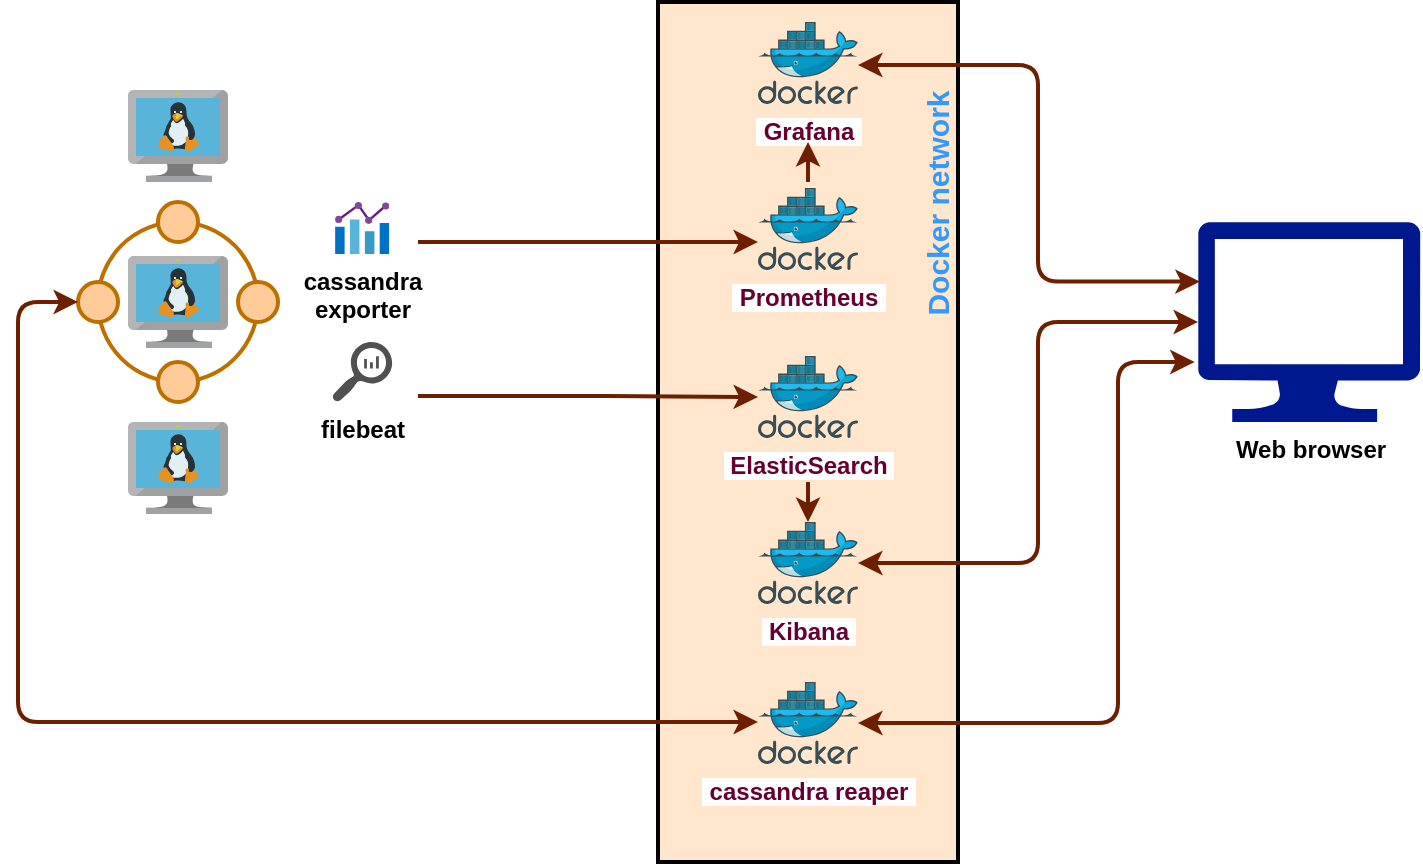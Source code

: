 <mxfile version="12.9.3" type="device"><diagram id="OEUjCkXX-COW5VsAxEZr" name="Page-1"><mxGraphModel dx="1185" dy="671" grid="1" gridSize="10" guides="1" tooltips="1" connect="1" arrows="1" fold="1" page="1" pageScale="1" pageWidth="850" pageHeight="1100" math="0" shadow="0"><root><mxCell id="0"/><mxCell id="1" parent="0"/><mxCell id="h6tvRjgN-2Ty6l1HVV3U-6" value="" style="ellipse;whiteSpace=wrap;html=1;aspect=fixed;fillColor=none;strokeColor=#BD7000;fontColor=#ffffff;strokeWidth=2;" vertex="1" parent="1"><mxGeometry x="50" y="120" width="80" height="80" as="geometry"/></mxCell><mxCell id="h6tvRjgN-2Ty6l1HVV3U-19" value="" style="rounded=0;whiteSpace=wrap;html=1;strokeWidth=2;fillColor=#FFE6CC;fontColor=#6600CC;glass=0;" vertex="1" parent="1"><mxGeometry x="330" y="10" width="150" height="430" as="geometry"/></mxCell><mxCell id="h6tvRjgN-2Ty6l1HVV3U-1" value="&lt;font color=&quot;#660033&quot;&gt;&amp;nbsp;ElasticSearch&amp;nbsp;&lt;/font&gt;" style="aspect=fixed;html=1;points=[];align=center;image;fontSize=12;image=img/lib/mscae/Docker.svg;fontStyle=1;fontColor=#6600CC;flipV=0;flipH=0;" vertex="1" parent="1"><mxGeometry x="380" y="187" width="50" height="41" as="geometry"/></mxCell><mxCell id="h6tvRjgN-2Ty6l1HVV3U-3" value="" style="aspect=fixed;html=1;points=[];align=center;image;fontSize=12;image=img/lib/mscae/VM_Linux.svg;" vertex="1" parent="1"><mxGeometry x="65" y="137" width="50" height="46" as="geometry"/></mxCell><mxCell id="h6tvRjgN-2Ty6l1HVV3U-4" value="" style="aspect=fixed;html=1;points=[];align=center;image;fontSize=12;image=img/lib/mscae/VM_Linux.svg;" vertex="1" parent="1"><mxGeometry x="65" y="54" width="50" height="46" as="geometry"/></mxCell><mxCell id="h6tvRjgN-2Ty6l1HVV3U-5" value="" style="aspect=fixed;html=1;points=[];align=center;image;fontSize=12;image=img/lib/mscae/VM_Linux.svg;" vertex="1" parent="1"><mxGeometry x="65" y="220" width="50" height="46" as="geometry"/></mxCell><mxCell id="h6tvRjgN-2Ty6l1HVV3U-8" value="" style="ellipse;whiteSpace=wrap;html=1;aspect=fixed;fillColor=#FFCC99;strokeColor=#BD7000;fontColor=#ffffff;strokeWidth=2;" vertex="1" parent="1"><mxGeometry x="80" y="190" width="20" height="20" as="geometry"/></mxCell><mxCell id="h6tvRjgN-2Ty6l1HVV3U-9" value="" style="ellipse;whiteSpace=wrap;html=1;aspect=fixed;fillColor=#FFCC99;strokeColor=#BD7000;fontColor=#ffffff;strokeWidth=2;" vertex="1" parent="1"><mxGeometry x="120" y="150" width="20" height="20" as="geometry"/></mxCell><mxCell id="h6tvRjgN-2Ty6l1HVV3U-10" value="" style="ellipse;whiteSpace=wrap;html=1;aspect=fixed;fillColor=#FFCC99;strokeColor=#BD7000;fontColor=#ffffff;strokeWidth=2;" vertex="1" parent="1"><mxGeometry x="40" y="150" width="20" height="20" as="geometry"/></mxCell><mxCell id="h6tvRjgN-2Ty6l1HVV3U-7" value="" style="ellipse;whiteSpace=wrap;html=1;aspect=fixed;fillColor=#FFCC99;strokeColor=#BD7000;fontColor=#ffffff;strokeWidth=2;" vertex="1" parent="1"><mxGeometry x="80" y="110" width="20" height="20" as="geometry"/></mxCell><mxCell id="h6tvRjgN-2Ty6l1HVV3U-16" value="&lt;font color=&quot;#660033&quot;&gt;&amp;nbsp;Kibana&amp;nbsp;&lt;/font&gt;" style="aspect=fixed;html=1;points=[];align=center;image;fontSize=12;image=img/lib/mscae/Docker.svg;fontStyle=1;fontColor=#6600CC;flipV=0;flipH=0;" vertex="1" parent="1"><mxGeometry x="380" y="270" width="50" height="41" as="geometry"/></mxCell><mxCell id="h6tvRjgN-2Ty6l1HVV3U-17" value="&lt;font color=&quot;#660033&quot;&gt;&amp;nbsp;Prometheus&amp;nbsp;&lt;/font&gt;" style="aspect=fixed;html=1;points=[];align=center;image;fontSize=12;image=img/lib/mscae/Docker.svg;fontStyle=1;fontColor=#6600CC;flipV=0;flipH=0;" vertex="1" parent="1"><mxGeometry x="380" y="103" width="50" height="41" as="geometry"/></mxCell><mxCell id="h6tvRjgN-2Ty6l1HVV3U-18" value="&lt;font color=&quot;#660033&quot;&gt;&amp;nbsp;Grafana&amp;nbsp;&lt;/font&gt;" style="aspect=fixed;html=1;points=[];align=center;image;fontSize=12;image=img/lib/mscae/Docker.svg;fontStyle=1;fontColor=#6600CC;flipV=0;flipH=0;" vertex="1" parent="1"><mxGeometry x="380" y="20" width="50" height="41" as="geometry"/></mxCell><mxCell id="h6tvRjgN-2Ty6l1HVV3U-26" value="&lt;b&gt;&lt;font color=&quot;#000000&quot;&gt;filebeat&lt;/font&gt;&lt;/b&gt;" style="pointerEvents=1;shadow=0;dashed=0;html=1;strokeColor=none;labelPosition=center;verticalLabelPosition=bottom;verticalAlign=top;align=center;fillColor=#505050;shape=mxgraph.mscae.oms.log_search;glass=0;fontColor=#6600CC;" vertex="1" parent="1"><mxGeometry x="167.08" y="180" width="30" height="30" as="geometry"/></mxCell><mxCell id="h6tvRjgN-2Ty6l1HVV3U-29" value="&lt;b&gt;cassandra&lt;br&gt;exporter&lt;/b&gt;" style="aspect=fixed;html=1;points=[];align=center;image;fontSize=12;image=img/lib/mscae/Chart.svg;glass=0;strokeWidth=2;fillColor=#FFE6CC;" vertex="1" parent="1"><mxGeometry x="168.54" y="110" width="27.08" height="26" as="geometry"/></mxCell><mxCell id="h6tvRjgN-2Ty6l1HVV3U-33" value="" style="edgeStyle=elbowEdgeStyle;elbow=horizontal;endArrow=classic;html=1;strokeWidth=2;fontColor=#6600CC;fillColor=#a0522d;strokeColor=#6D1F00;" edge="1" parent="1" target="h6tvRjgN-2Ty6l1HVV3U-1"><mxGeometry width="50" height="50" relative="1" as="geometry"><mxPoint x="210" y="207" as="sourcePoint"/><mxPoint x="300" y="150" as="targetPoint"/></mxGeometry></mxCell><mxCell id="h6tvRjgN-2Ty6l1HVV3U-34" value="" style="edgeStyle=elbowEdgeStyle;elbow=horizontal;endArrow=classic;html=1;strokeWidth=2;fontColor=#6600CC;fillColor=#a0522d;strokeColor=#6D1F00;" edge="1" parent="1"><mxGeometry width="50" height="50" relative="1" as="geometry"><mxPoint x="210" y="130" as="sourcePoint"/><mxPoint x="380" y="130.0" as="targetPoint"/></mxGeometry></mxCell><mxCell id="h6tvRjgN-2Ty6l1HVV3U-35" value="&lt;b&gt;&lt;font color=&quot;#000000&quot;&gt;Web browser&lt;/font&gt;&lt;/b&gt;" style="aspect=fixed;pointerEvents=1;shadow=0;dashed=0;html=1;strokeColor=none;labelPosition=center;verticalLabelPosition=bottom;verticalAlign=top;align=center;fillColor=#00188D;shape=mxgraph.azure.computer;glass=0;fontColor=#6600CC;" vertex="1" parent="1"><mxGeometry x="600" y="120" width="111.11" height="100" as="geometry"/></mxCell><mxCell id="h6tvRjgN-2Ty6l1HVV3U-37" value="" style="edgeStyle=elbowEdgeStyle;elbow=horizontal;endArrow=classic;html=1;strokeWidth=2;fontColor=#6600CC;fillColor=#a0522d;strokeColor=#6D1F00;exitX=0.008;exitY=0.298;exitDx=0;exitDy=0;exitPerimeter=0;entryX=1;entryY=0.524;entryDx=0;entryDy=0;entryPerimeter=0;startArrow=classic;startFill=1;" edge="1" parent="1" source="h6tvRjgN-2Ty6l1HVV3U-35" target="h6tvRjgN-2Ty6l1HVV3U-18"><mxGeometry width="50" height="50" relative="1" as="geometry"><mxPoint x="249.99" y="217.51" as="sourcePoint"/><mxPoint x="440" y="41" as="targetPoint"/><Array as="points"><mxPoint x="520" y="100"/></Array></mxGeometry></mxCell><mxCell id="h6tvRjgN-2Ty6l1HVV3U-38" value="" style="edgeStyle=elbowEdgeStyle;elbow=horizontal;endArrow=classic;html=1;strokeWidth=2;fontColor=#6600CC;fillColor=#a0522d;strokeColor=#6D1F00;exitX=0;exitY=0.5;exitDx=0;exitDy=0;exitPerimeter=0;startArrow=classic;startFill=1;" edge="1" parent="1" source="h6tvRjgN-2Ty6l1HVV3U-35" target="h6tvRjgN-2Ty6l1HVV3U-16"><mxGeometry width="50" height="50" relative="1" as="geometry"><mxPoint x="610" y="180" as="sourcePoint"/><mxPoint x="450" y="291" as="targetPoint"/><Array as="points"><mxPoint x="520" y="230"/><mxPoint x="560" y="130"/></Array></mxGeometry></mxCell><mxCell id="h6tvRjgN-2Ty6l1HVV3U-40" value="&lt;b style=&quot;font-size: 15px;&quot;&gt;&lt;font style=&quot;font-size: 15px;&quot;&gt;Docker network&lt;/font&gt;&lt;/b&gt;" style="text;html=1;strokeColor=none;fillColor=none;align=center;verticalAlign=middle;whiteSpace=wrap;rounded=0;glass=0;fontColor=#3399FF;horizontal=0;fontSize=15;labelBorderColor=none;" vertex="1" parent="1"><mxGeometry x="455" y="26" width="29" height="170" as="geometry"/></mxCell><mxCell id="h6tvRjgN-2Ty6l1HVV3U-41" value="" style="endArrow=classic;html=1;strokeWidth=2;fontSize=15;fontColor=#6600CC;fillColor=#a0522d;strokeColor=#6D1F00;" edge="1" parent="1"><mxGeometry width="50" height="50" relative="1" as="geometry"><mxPoint x="405" y="100" as="sourcePoint"/><mxPoint x="405" y="80" as="targetPoint"/></mxGeometry></mxCell><mxCell id="h6tvRjgN-2Ty6l1HVV3U-42" value="" style="endArrow=classic;html=1;strokeWidth=2;fontSize=15;fontColor=#6600CC;fillColor=#a0522d;strokeColor=#6D1F00;" edge="1" parent="1"><mxGeometry width="50" height="50" relative="1" as="geometry"><mxPoint x="405" y="250" as="sourcePoint"/><mxPoint x="405" y="270" as="targetPoint"/></mxGeometry></mxCell><mxCell id="h6tvRjgN-2Ty6l1HVV3U-43" value="&lt;font color=&quot;#660033&quot;&gt;&amp;nbsp;cassandra reaper&amp;nbsp;&lt;br&gt;&lt;/font&gt;" style="aspect=fixed;html=1;points=[];align=center;image;fontSize=12;image=img/lib/mscae/Docker.svg;fontStyle=1;fontColor=#6600CC;flipV=0;flipH=0;" vertex="1" parent="1"><mxGeometry x="380" y="350" width="50" height="41" as="geometry"/></mxCell><mxCell id="h6tvRjgN-2Ty6l1HVV3U-44" value="" style="edgeStyle=elbowEdgeStyle;elbow=horizontal;endArrow=classic;html=1;strokeWidth=2;fontColor=#6600CC;fillColor=#a0522d;strokeColor=#6D1F00;exitX=0;exitY=0.488;exitDx=0;exitDy=0;exitPerimeter=0;startArrow=classic;startFill=1;entryX=0;entryY=0.5;entryDx=0;entryDy=0;" edge="1" parent="1" source="h6tvRjgN-2Ty6l1HVV3U-43" target="h6tvRjgN-2Ty6l1HVV3U-10"><mxGeometry width="50" height="50" relative="1" as="geometry"><mxPoint x="610" y="260" as="sourcePoint"/><mxPoint x="440" y="380.5" as="targetPoint"/><Array as="points"><mxPoint x="10" y="270"/></Array></mxGeometry></mxCell><mxCell id="h6tvRjgN-2Ty6l1HVV3U-45" value="" style="edgeStyle=elbowEdgeStyle;elbow=horizontal;endArrow=classic;html=1;strokeWidth=2;fontColor=#6600CC;fillColor=#a0522d;strokeColor=#6D1F00;startArrow=classic;startFill=1;exitX=-0.015;exitY=0.7;exitDx=0;exitDy=0;exitPerimeter=0;" edge="1" parent="1" source="h6tvRjgN-2Ty6l1HVV3U-35" target="h6tvRjgN-2Ty6l1HVV3U-43"><mxGeometry width="50" height="50" relative="1" as="geometry"><mxPoint x="590" y="200" as="sourcePoint"/><mxPoint x="440" y="300.5" as="targetPoint"/><Array as="points"><mxPoint x="560" y="280"/><mxPoint x="520" y="200"/><mxPoint x="580" y="200"/><mxPoint x="570" y="270"/><mxPoint x="580" y="280"/></Array></mxGeometry></mxCell></root></mxGraphModel></diagram></mxfile>